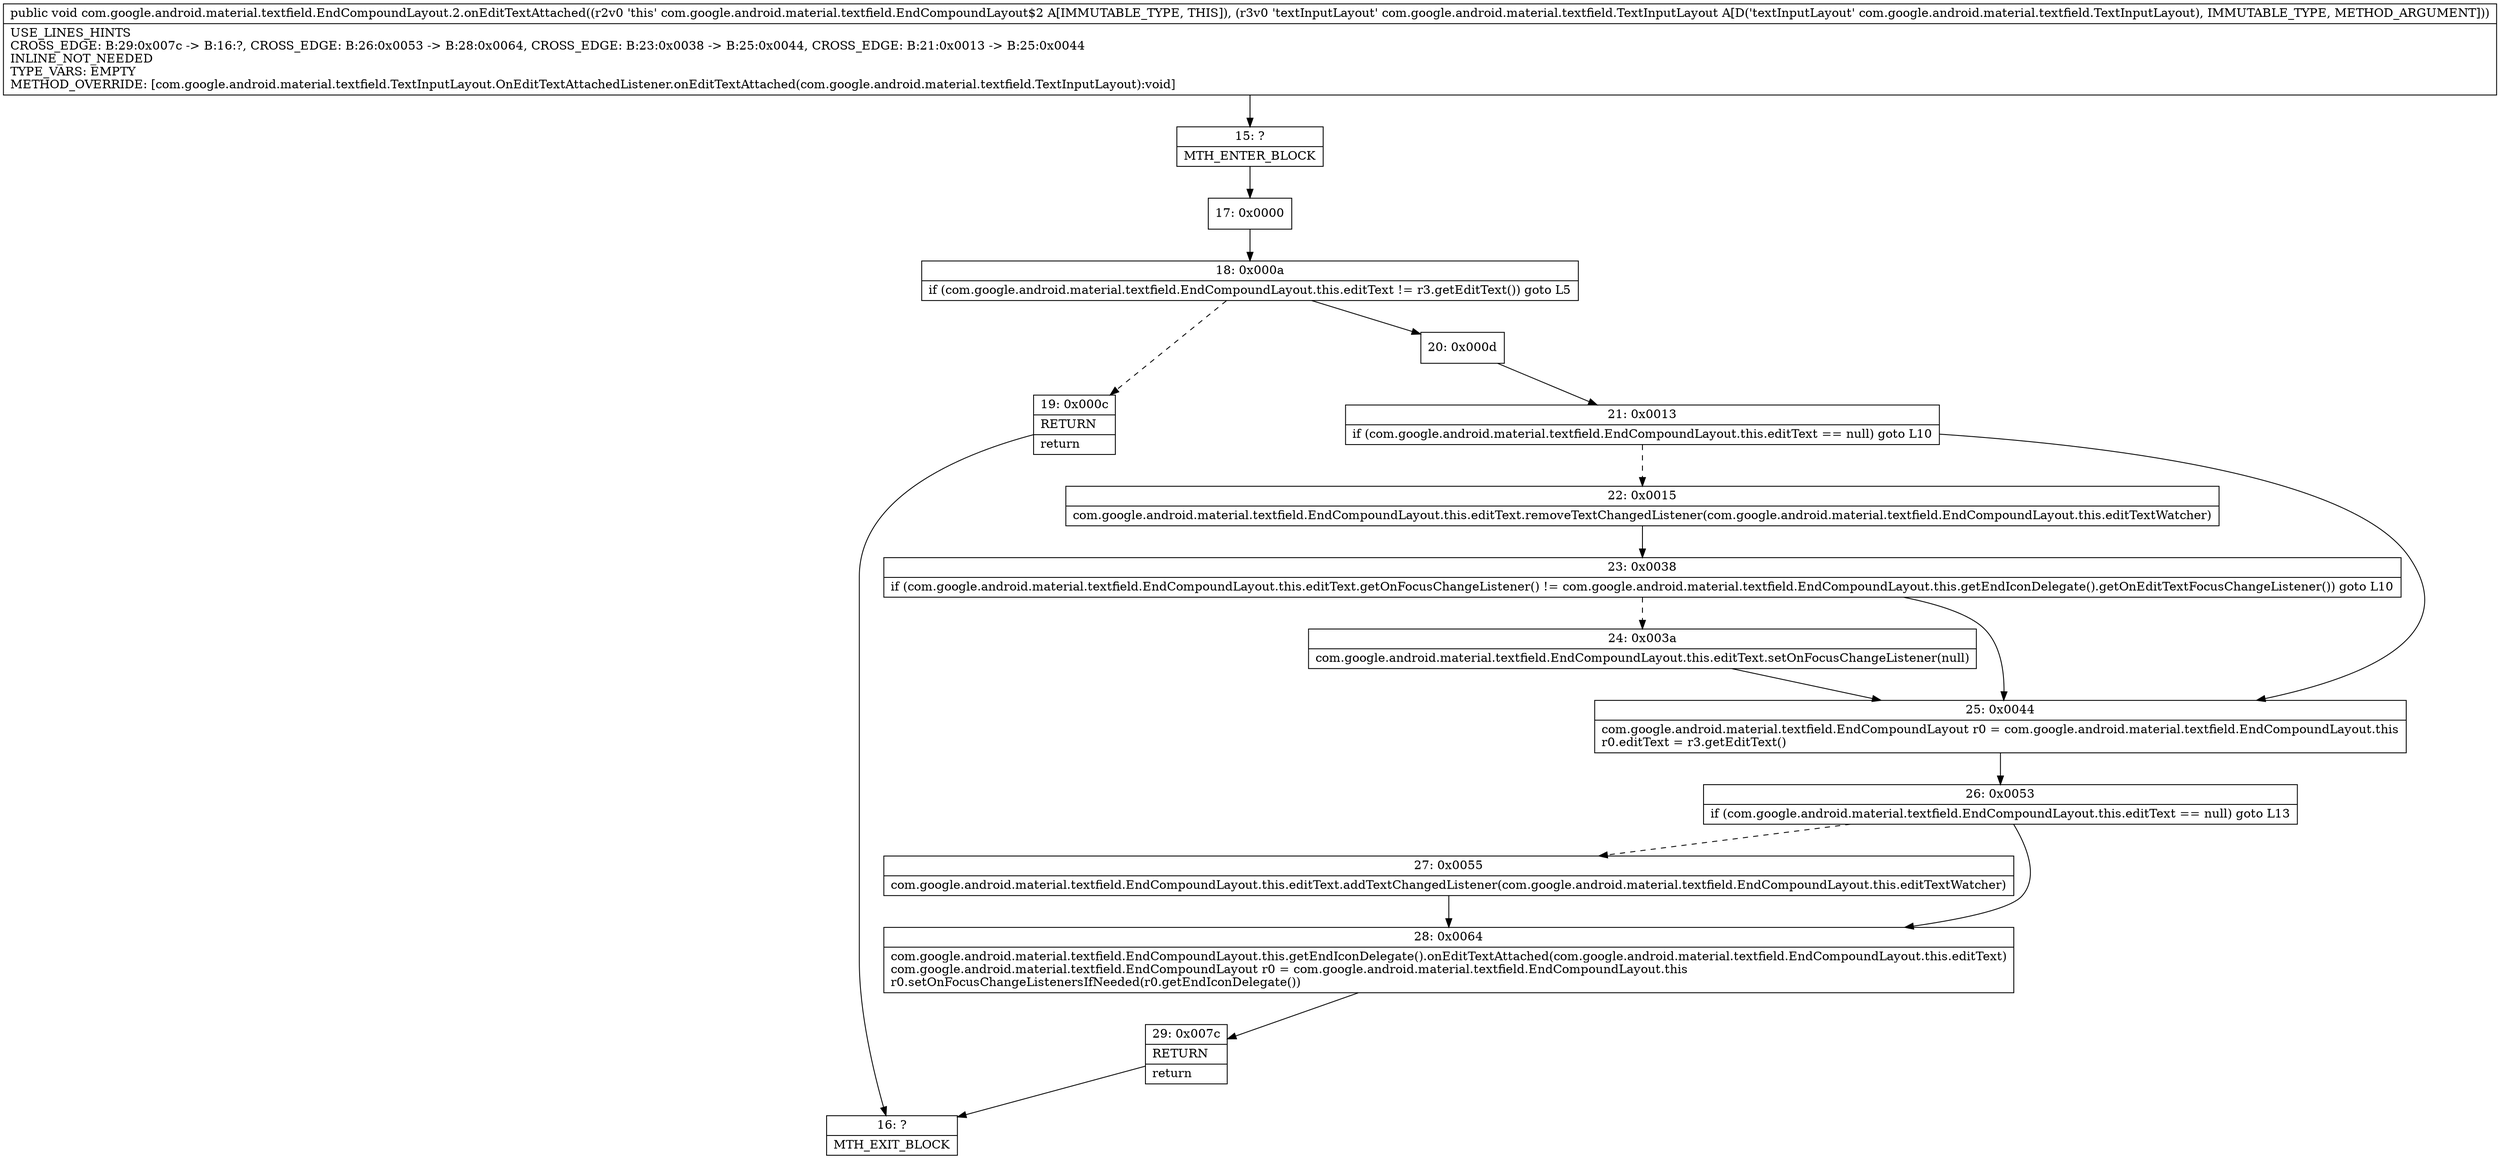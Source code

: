 digraph "CFG forcom.google.android.material.textfield.EndCompoundLayout.2.onEditTextAttached(Lcom\/google\/android\/material\/textfield\/TextInputLayout;)V" {
Node_15 [shape=record,label="{15\:\ ?|MTH_ENTER_BLOCK\l}"];
Node_17 [shape=record,label="{17\:\ 0x0000}"];
Node_18 [shape=record,label="{18\:\ 0x000a|if (com.google.android.material.textfield.EndCompoundLayout.this.editText != r3.getEditText()) goto L5\l}"];
Node_19 [shape=record,label="{19\:\ 0x000c|RETURN\l|return\l}"];
Node_16 [shape=record,label="{16\:\ ?|MTH_EXIT_BLOCK\l}"];
Node_20 [shape=record,label="{20\:\ 0x000d}"];
Node_21 [shape=record,label="{21\:\ 0x0013|if (com.google.android.material.textfield.EndCompoundLayout.this.editText == null) goto L10\l}"];
Node_22 [shape=record,label="{22\:\ 0x0015|com.google.android.material.textfield.EndCompoundLayout.this.editText.removeTextChangedListener(com.google.android.material.textfield.EndCompoundLayout.this.editTextWatcher)\l}"];
Node_23 [shape=record,label="{23\:\ 0x0038|if (com.google.android.material.textfield.EndCompoundLayout.this.editText.getOnFocusChangeListener() != com.google.android.material.textfield.EndCompoundLayout.this.getEndIconDelegate().getOnEditTextFocusChangeListener()) goto L10\l}"];
Node_24 [shape=record,label="{24\:\ 0x003a|com.google.android.material.textfield.EndCompoundLayout.this.editText.setOnFocusChangeListener(null)\l}"];
Node_25 [shape=record,label="{25\:\ 0x0044|com.google.android.material.textfield.EndCompoundLayout r0 = com.google.android.material.textfield.EndCompoundLayout.this\lr0.editText = r3.getEditText()\l}"];
Node_26 [shape=record,label="{26\:\ 0x0053|if (com.google.android.material.textfield.EndCompoundLayout.this.editText == null) goto L13\l}"];
Node_27 [shape=record,label="{27\:\ 0x0055|com.google.android.material.textfield.EndCompoundLayout.this.editText.addTextChangedListener(com.google.android.material.textfield.EndCompoundLayout.this.editTextWatcher)\l}"];
Node_28 [shape=record,label="{28\:\ 0x0064|com.google.android.material.textfield.EndCompoundLayout.this.getEndIconDelegate().onEditTextAttached(com.google.android.material.textfield.EndCompoundLayout.this.editText)\lcom.google.android.material.textfield.EndCompoundLayout r0 = com.google.android.material.textfield.EndCompoundLayout.this\lr0.setOnFocusChangeListenersIfNeeded(r0.getEndIconDelegate())\l}"];
Node_29 [shape=record,label="{29\:\ 0x007c|RETURN\l|return\l}"];
MethodNode[shape=record,label="{public void com.google.android.material.textfield.EndCompoundLayout.2.onEditTextAttached((r2v0 'this' com.google.android.material.textfield.EndCompoundLayout$2 A[IMMUTABLE_TYPE, THIS]), (r3v0 'textInputLayout' com.google.android.material.textfield.TextInputLayout A[D('textInputLayout' com.google.android.material.textfield.TextInputLayout), IMMUTABLE_TYPE, METHOD_ARGUMENT]))  | USE_LINES_HINTS\lCROSS_EDGE: B:29:0x007c \-\> B:16:?, CROSS_EDGE: B:26:0x0053 \-\> B:28:0x0064, CROSS_EDGE: B:23:0x0038 \-\> B:25:0x0044, CROSS_EDGE: B:21:0x0013 \-\> B:25:0x0044\lINLINE_NOT_NEEDED\lTYPE_VARS: EMPTY\lMETHOD_OVERRIDE: [com.google.android.material.textfield.TextInputLayout.OnEditTextAttachedListener.onEditTextAttached(com.google.android.material.textfield.TextInputLayout):void]\l}"];
MethodNode -> Node_15;Node_15 -> Node_17;
Node_17 -> Node_18;
Node_18 -> Node_19[style=dashed];
Node_18 -> Node_20;
Node_19 -> Node_16;
Node_20 -> Node_21;
Node_21 -> Node_22[style=dashed];
Node_21 -> Node_25;
Node_22 -> Node_23;
Node_23 -> Node_24[style=dashed];
Node_23 -> Node_25;
Node_24 -> Node_25;
Node_25 -> Node_26;
Node_26 -> Node_27[style=dashed];
Node_26 -> Node_28;
Node_27 -> Node_28;
Node_28 -> Node_29;
Node_29 -> Node_16;
}

